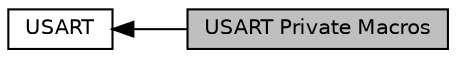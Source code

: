 digraph "USART Private Macros"
{
  edge [fontname="Helvetica",fontsize="10",labelfontname="Helvetica",labelfontsize="10"];
  node [fontname="Helvetica",fontsize="10",shape=record];
  rankdir=LR;
  Node0 [label="USART Private Macros",height=0.2,width=0.4,color="black", fillcolor="grey75", style="filled", fontcolor="black"];
  Node1 [label="USART",height=0.2,width=0.4,color="black", fillcolor="white", style="filled",URL="$group___u_s_a_r_t.html",tooltip="HAL USART Synchronous module driver. "];
  Node1->Node0 [shape=plaintext, dir="back", style="solid"];
}
